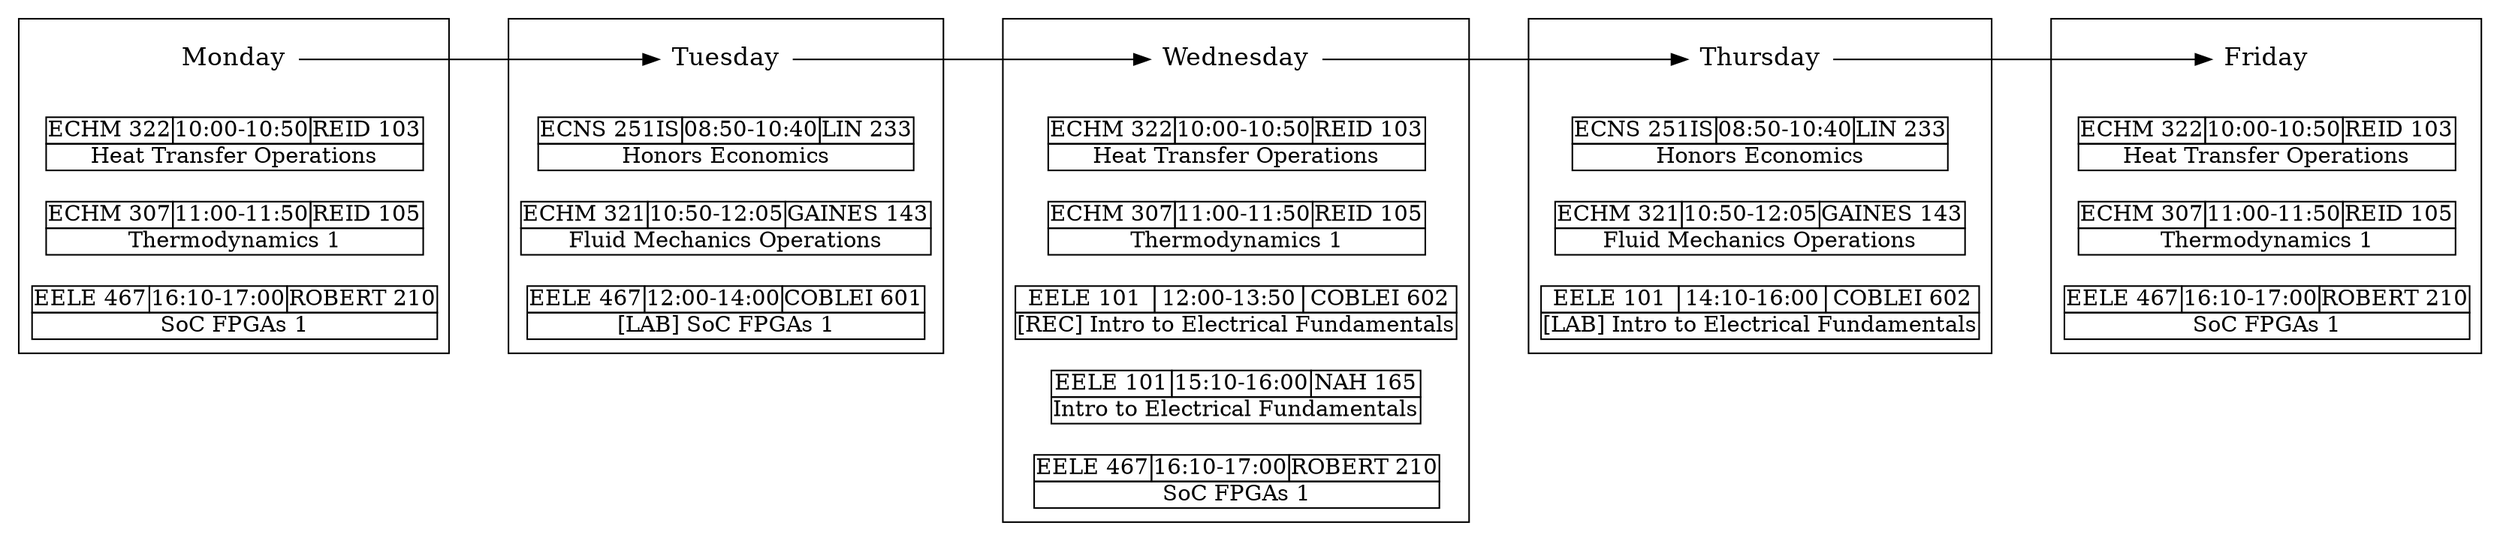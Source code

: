 digraph schedule {
    ranksep=.75; rankdir=LR; splines=false;

    {node [shape=plaintext,fontsize=16];
        "Monday" -> "Tuesday" -> "Wednesday" -> "Thursday"
        -> "Friday";
    }

    {node [shape=none, margin=0]
        subgraph clustermonday { rank = same; "Monday"; "ECHM322-m"; "ECHM307-m"; "EELE467-m"; }
    }

    "ECHM322-m" [label=<
    <TABLE BORDER="0" CELLBORDER="1" CELLSPACING="0" CELLPADDING="0">
    <TR>
    <TD>ECHM 322</TD>
    <TD>10:00-10:50</TD>
    <TD>REID 103</TD>
    </TR>
    <TR><TD COLSPAN="3">Heat Transfer Operations</TD></TR>
    </TABLE>>];

    "ECHM307-m" [label=<
    <TABLE BORDER="0" CELLBORDER="1" CELLSPACING="0" CELLPADDING="0">
    <TR>
    <TD>ECHM 307</TD>
    <TD>11:00-11:50</TD>
    <TD>REID 105</TD>
    </TR>
    <TR><TD COLSPAN="3">Thermodynamics 1</TD></TR>
    </TABLE>>];

    "EELE467-m" [label=<
    <TABLE BORDER="0" CELLBORDER="1" CELLSPACING="0" CELLPADDING="0">
    <TR>
    <TD>EELE 467</TD>
    <TD>16:10-17:00</TD>
    <TD>ROBERT 210</TD>
    </TR>
    <TR><TD COLSPAN="3">SoC FPGAs 1</TD></TR>
    </TABLE>>];

    {node [shape=none, margin=0]
        subgraph clustertuesday { rank = same; "Tuesday"; "ECNS251IS-t"; "ECHM321-t"; "EELE467-t-lab"}
    }

    "ECNS251IS-t" [label=<
    <TABLE BORDER="0" CELLBORDER="1" CELLSPACING="0" CELLPADDING="0">
    <TR>
    <TD>ECNS 251IS</TD>
    <TD>08:50-10:40</TD>
    <TD>LIN 233</TD>
    </TR>
    <TR><TD COLSPAN="3">Honors Economics</TD></TR>
    </TABLE>>];

    "ECHM321-t" [label=<
    <TABLE BORDER="0" CELLBORDER="1" CELLSPACING="0" CELLPADDING="0">
    <TR>
    <TD>ECHM 321</TD>
    <TD>10:50-12:05</TD>
    <TD>GAINES 143</TD>
    </TR>
    <TR><TD COLSPAN="3">Fluid Mechanics Operations</TD></TR>
    </TABLE>>];

    "EELE467-t-lab" [label=<
    <TABLE BORDER="0" CELLBORDER="1" CELLSPACING="0" CELLPADDING="0">
    <TR>
    <TD>EELE 467</TD>
    <TD>12:00-14:00</TD>
    <TD>COBLEI 601</TD>
    </TR>
    <TR><TD COLSPAN="3">[LAB] SoC FPGAs 1</TD></TR>
    </TABLE>>];

    {node [shape=none, margin=0]
        subgraph clusterwednesday { rank = same; "Wednesday"; "ECHM322-w"; "ECHM307-w"; "EELE101-w-rec"; "EELE101-w"; "EELE467-w"; }
    }

    "ECHM322-w" [label=<
    <TABLE BORDER="0" CELLBORDER="1" CELLSPACING="0" CELLPADDING="0">
    <TR>
    <TD>ECHM 322</TD>
    <TD>10:00-10:50</TD>
    <TD>REID 103</TD>
    </TR>
    <TR><TD COLSPAN="3">Heat Transfer Operations</TD></TR>
    </TABLE>>];

    "ECHM307-w" [label=<
    <TABLE BORDER="0" CELLBORDER="1" CELLSPACING="0" CELLPADDING="0">
    <TR>
    <TD>ECHM 307</TD>
    <TD>11:00-11:50</TD>
    <TD>REID 105</TD>
    </TR>
    <TR><TD COLSPAN="3">Thermodynamics 1</TD></TR>
    </TABLE>>];

    "EELE101-w-rec" [label=<
    <TABLE BORDER="0" CELLBORDER="1" CELLSPACING="0" CELLPADDING="0">
    <TR>
    <TD>EELE 101</TD>
    <TD>12:00-13:50</TD>
    <TD>COBLEI 602</TD>
    </TR>
    <TR><TD COLSPAN="3">[REC] Intro to Electrical Fundamentals</TD></TR>
    </TABLE>>];

    "EELE101-w" [label=<
    <TABLE BORDER="0" CELLBORDER="1" CELLSPACING="0" CELLPADDING="0">
    <TR>
    <TD>EELE 101</TD>
    <TD>15:10-16:00</TD>
    <TD>NAH 165</TD>
    </TR>
    <TR><TD COLSPAN="3">Intro to Electrical Fundamentals</TD></TR>
    </TABLE>>];

    "EELE467-w" [label=<
    <TABLE BORDER="0" CELLBORDER="1" CELLSPACING="0" CELLPADDING="0">
    <TR>
    <TD>EELE 467</TD>
    <TD>16:10-17:00</TD>
    <TD>ROBERT 210</TD>
    </TR>
    <TR><TD COLSPAN="3">SoC FPGAs 1</TD></TR>
    </TABLE>>];

    {node [shape=none, margin=0]
        subgraph clusterthursday { rank = same; "Thursday"; "ECNS251IS-r"; "ECHM321-r"; "EELE101-r-lab"; }
    }

    "ECNS251IS-r" [label=<
    <TABLE BORDER="0" CELLBORDER="1" CELLSPACING="0" CELLPADDING="0">
    <TR>
    <TD>ECNS 251IS</TD>
    <TD>08:50-10:40</TD>
    <TD>LIN 233</TD>
    </TR>
    <TR><TD COLSPAN="3">Honors Economics</TD></TR>
    </TABLE>>];

    "ECHM321-r" [label=<
    <TABLE BORDER="0" CELLBORDER="1" CELLSPACING="0" CELLPADDING="0">
    <TR>
    <TD>ECHM 321</TD>
    <TD>10:50-12:05</TD>
    <TD>GAINES 143</TD>
    </TR>
    <TR><TD COLSPAN="3">Fluid Mechanics Operations</TD></TR>
    </TABLE>>];

    "EELE101-r-lab" [label=<
    <TABLE BORDER="0" CELLBORDER="1" CELLSPACING="0" CELLPADDING="0">
    <TR>
    <TD>EELE 101</TD>
    <TD>14:10-16:00</TD>
    <TD>COBLEI 602</TD>
    </TR>
    <TR><TD COLSPAN="3">[LAB] Intro to Electrical Fundamentals</TD></TR>
    </TABLE>>];

    {node [shape=none, margin=0]
        subgraph clusterfriday { rank = same; "Friday"; "ECHM322-f"; "ECHM307-f"; "EELE467-f"; }
    }

    "ECHM322-f" [label=<
    <TABLE BORDER="0" CELLBORDER="1" CELLSPACING="0" CELLPADDING="0">
    <TR>
    <TD>ECHM 322</TD>
    <TD>10:00-10:50</TD>
    <TD>REID 103</TD>
    </TR>
    <TR><TD COLSPAN="3">Heat Transfer Operations</TD></TR>
    </TABLE>>];

    "ECHM307-f" [label=<
    <TABLE BORDER="0" CELLBORDER="1" CELLSPACING="0" CELLPADDING="0">
    <TR>
    <TD>ECHM 307</TD>
    <TD>11:00-11:50</TD>
    <TD>REID 105</TD>
    </TR>
    <TR><TD COLSPAN="3">Thermodynamics 1</TD></TR>
    </TABLE>>];

    "EELE467-f" [label=<
    <TABLE BORDER="0" CELLBORDER="1" CELLSPACING="0" CELLPADDING="0">
    <TR>
    <TD>EELE 467</TD>
    <TD>16:10-17:00</TD>
    <TD>ROBERT 210</TD>
    </TR>
    <TR><TD COLSPAN="3">SoC FPGAs 1</TD></TR>
    </TABLE>>];
}

